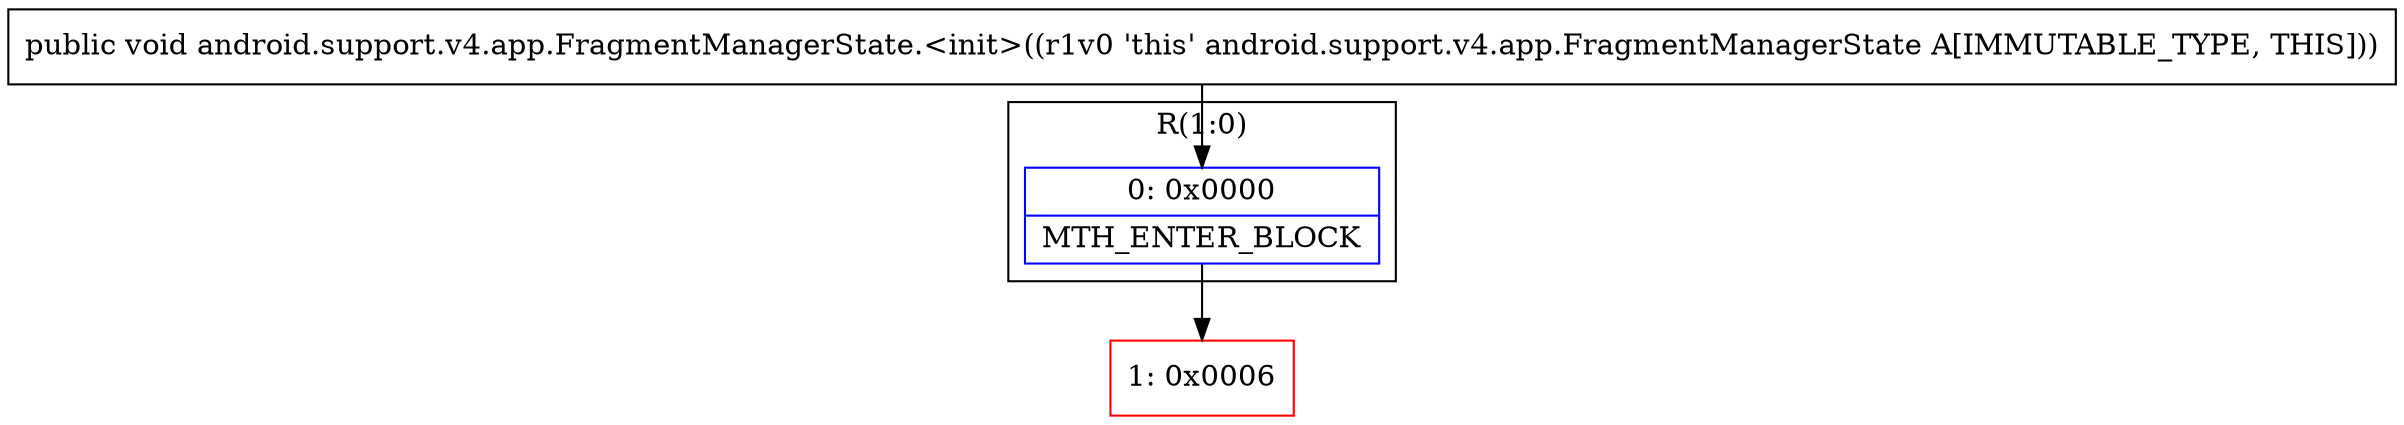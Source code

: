 digraph "CFG forandroid.support.v4.app.FragmentManagerState.\<init\>()V" {
subgraph cluster_Region_462275053 {
label = "R(1:0)";
node [shape=record,color=blue];
Node_0 [shape=record,label="{0\:\ 0x0000|MTH_ENTER_BLOCK\l}"];
}
Node_1 [shape=record,color=red,label="{1\:\ 0x0006}"];
MethodNode[shape=record,label="{public void android.support.v4.app.FragmentManagerState.\<init\>((r1v0 'this' android.support.v4.app.FragmentManagerState A[IMMUTABLE_TYPE, THIS])) }"];
MethodNode -> Node_0;
Node_0 -> Node_1;
}

